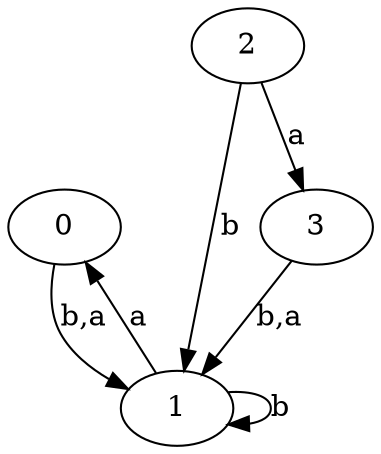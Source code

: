 digraph {
 ranksep=0.5;
 d2tdocpreamble = "\usetikzlibrary{automata}";
 d2tfigpreamble = "\tikzstyle{every state}= [ draw=blue!50,very thick,fill=blue!20]  \tikzstyle{auto}= [fill=white]";
 node [style="state"];
 edge [lblstyle="auto",topath="bend right", len=4  ]
  "0" [label="0",];
  "1" [label="1",];
  "2" [label="2",style = "state, initial, accepting"];
  "3" [label="3",];
  "0" -> "1" [label="b,a"];
  "1" -> "0" [label="a"];
  "1" -> "1" [label="b",topath="loop above"];
  "2" -> "1" [label="b"];
  "2" -> "3" [label="a"];
  "3" -> "1" [label="b,a"];
}